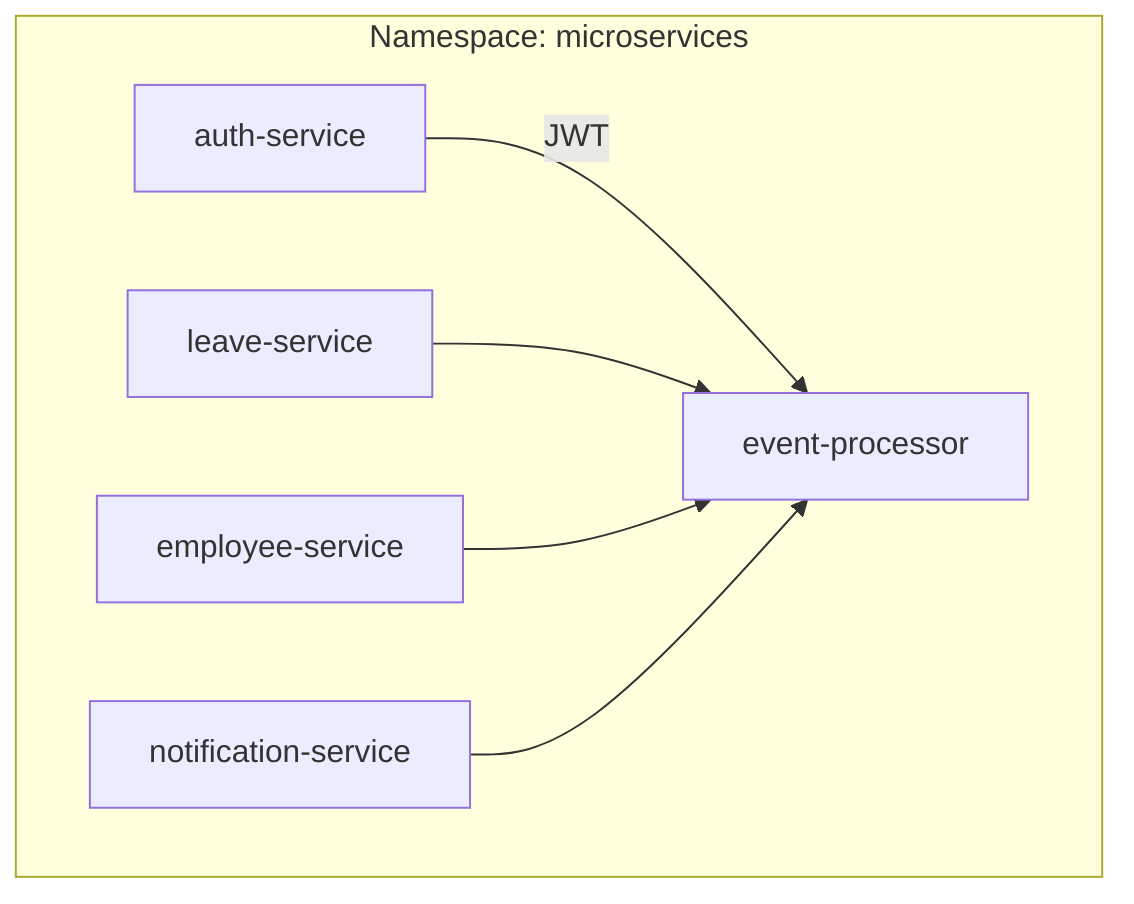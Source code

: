 flowchart TB
  subgraph Microservices["Namespace: microservices"]
    AuthService["auth-service"]
    EventProcessor["event-processor"]
    LeaveService["leave-service"]
    EmployeeService["employee-service"]
    NotificationService["notification-service"]
  end

  AuthService -->|JWT| EventProcessor
  LeaveService --> EventProcessor
  EmployeeService --> EventProcessor
  NotificationService --> EventProcessor